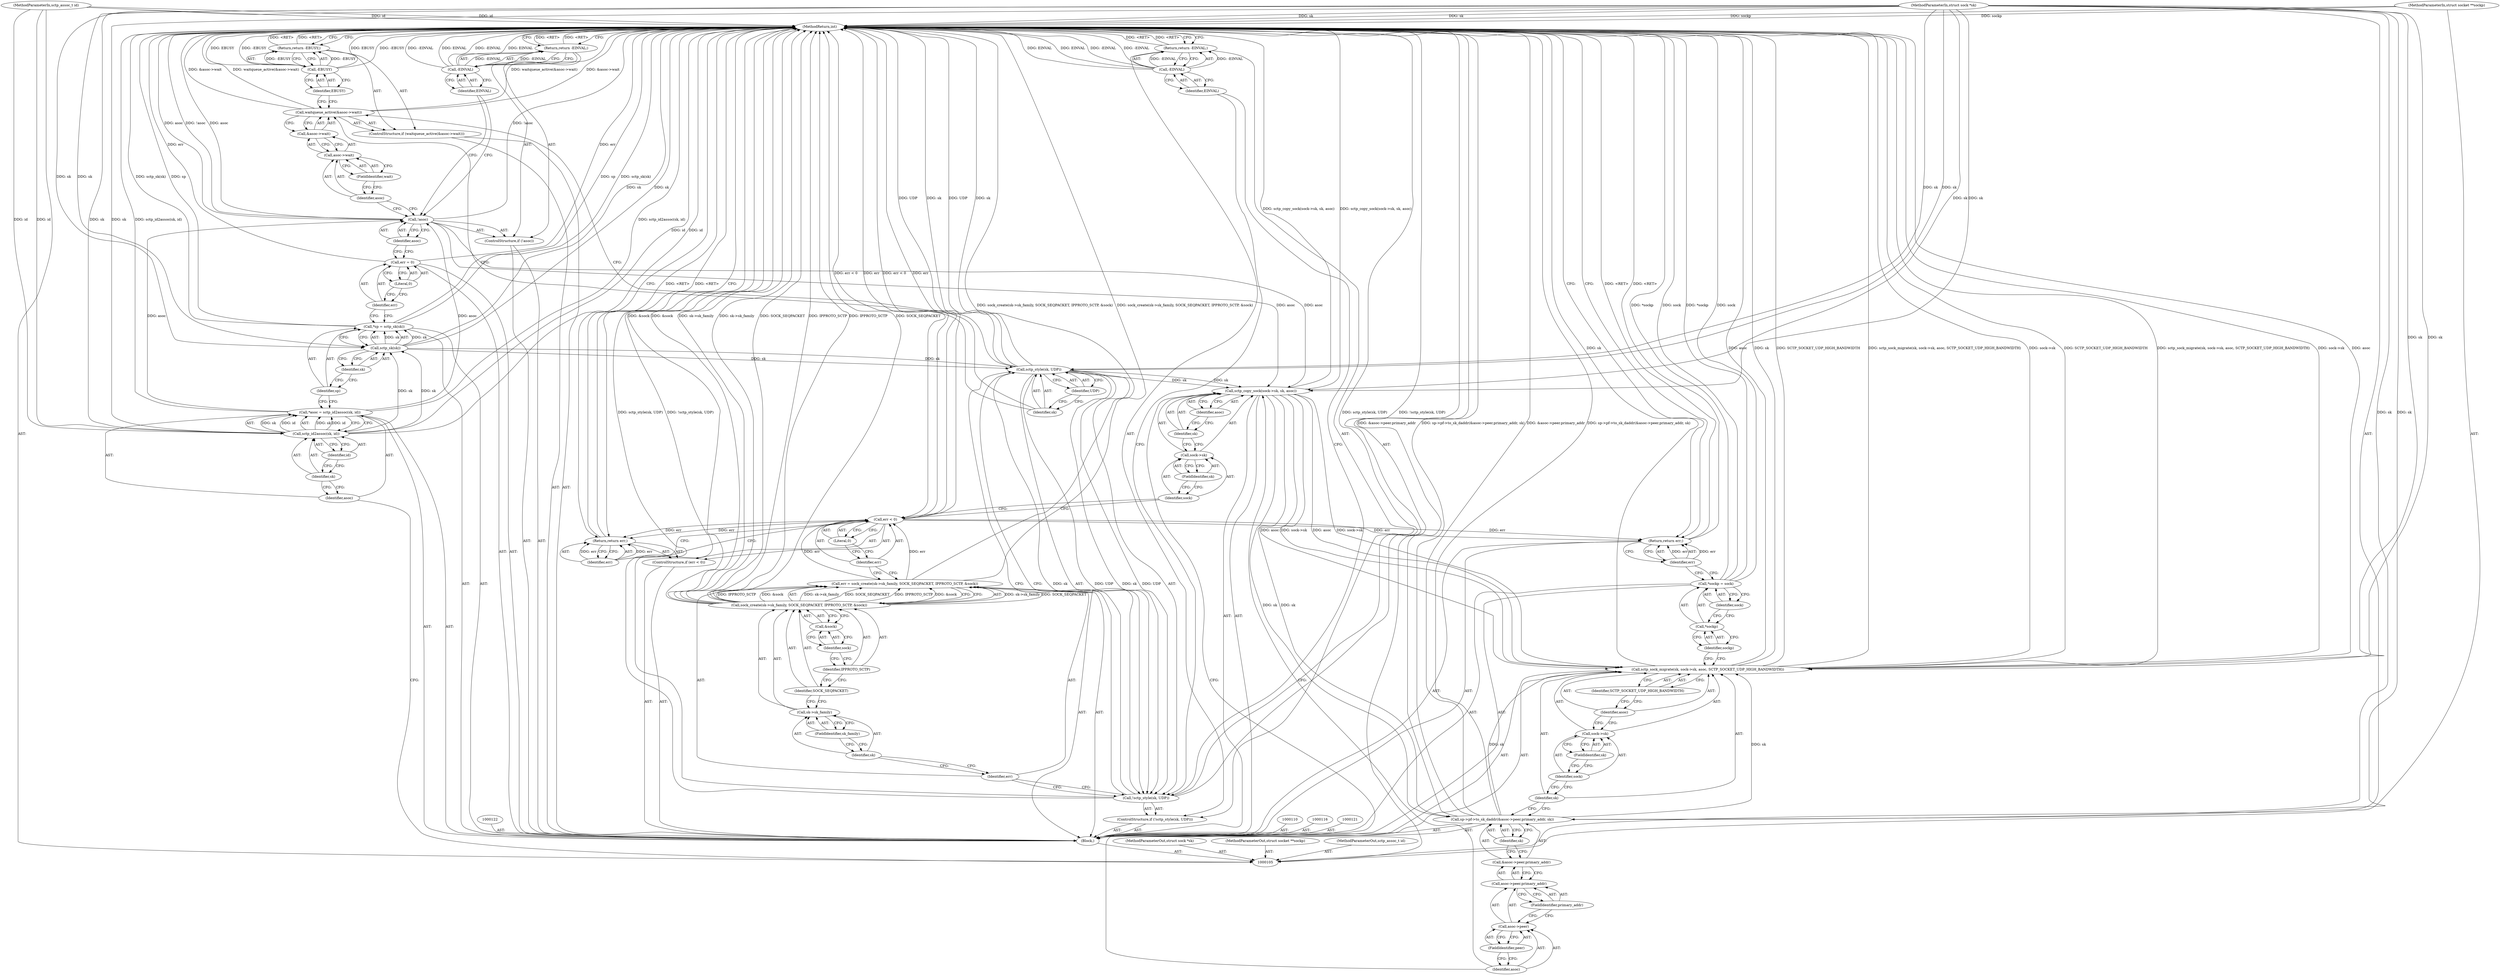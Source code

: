 digraph "0_linux_dfcb9f4f99f1e9a49e43398a7bfbf56927544af1" {
"1000192" [label="(MethodReturn,int)"];
"1000106" [label="(MethodParameterIn,struct sock *sk)"];
"1000282" [label="(MethodParameterOut,struct sock *sk)"];
"1000107" [label="(MethodParameterIn,sctp_assoc_t id)"];
"1000283" [label="(MethodParameterOut,sctp_assoc_t id)"];
"1000108" [label="(MethodParameterIn,struct socket **sockp)"];
"1000284" [label="(MethodParameterOut,struct socket **sockp)"];
"1000132" [label="(ControlStructure,if (waitqueue_active(&asoc->wait)))"];
"1000134" [label="(Call,&asoc->wait)"];
"1000135" [label="(Call,asoc->wait)"];
"1000136" [label="(Identifier,asoc)"];
"1000137" [label="(FieldIdentifier,wait)"];
"1000133" [label="(Call,waitqueue_active(&asoc->wait))"];
"1000140" [label="(Identifier,EBUSY)"];
"1000138" [label="(Return,return -EBUSY;)"];
"1000139" [label="(Call,-EBUSY)"];
"1000109" [label="(Block,)"];
"1000141" [label="(ControlStructure,if (!sctp_style(sk, UDP)))"];
"1000144" [label="(Identifier,sk)"];
"1000145" [label="(Identifier,UDP)"];
"1000142" [label="(Call,!sctp_style(sk, UDP))"];
"1000143" [label="(Call,sctp_style(sk, UDP))"];
"1000148" [label="(Identifier,EINVAL)"];
"1000146" [label="(Return,return -EINVAL;)"];
"1000147" [label="(Call,-EINVAL)"];
"1000149" [label="(Call,err = sock_create(sk->sk_family, SOCK_SEQPACKET, IPPROTO_SCTP, &sock))"];
"1000150" [label="(Identifier,err)"];
"1000152" [label="(Call,sk->sk_family)"];
"1000153" [label="(Identifier,sk)"];
"1000154" [label="(FieldIdentifier,sk_family)"];
"1000155" [label="(Identifier,SOCK_SEQPACKET)"];
"1000156" [label="(Identifier,IPPROTO_SCTP)"];
"1000157" [label="(Call,&sock)"];
"1000158" [label="(Identifier,sock)"];
"1000151" [label="(Call,sock_create(sk->sk_family, SOCK_SEQPACKET, IPPROTO_SCTP, &sock))"];
"1000159" [label="(ControlStructure,if (err < 0))"];
"1000162" [label="(Literal,0)"];
"1000160" [label="(Call,err < 0)"];
"1000161" [label="(Identifier,err)"];
"1000163" [label="(Return,return err;)"];
"1000164" [label="(Identifier,err)"];
"1000165" [label="(Call,sctp_copy_sock(sock->sk, sk, asoc))"];
"1000166" [label="(Call,sock->sk)"];
"1000167" [label="(Identifier,sock)"];
"1000168" [label="(FieldIdentifier,sk)"];
"1000169" [label="(Identifier,sk)"];
"1000170" [label="(Identifier,asoc)"];
"1000111" [label="(Call,*asoc = sctp_id2assoc(sk, id))"];
"1000112" [label="(Identifier,asoc)"];
"1000113" [label="(Call,sctp_id2assoc(sk, id))"];
"1000114" [label="(Identifier,sk)"];
"1000115" [label="(Identifier,id)"];
"1000171" [label="(Call,sp->pf->to_sk_daddr(&asoc->peer.primary_addr, sk))"];
"1000172" [label="(Call,&asoc->peer.primary_addr)"];
"1000173" [label="(Call,asoc->peer.primary_addr)"];
"1000174" [label="(Call,asoc->peer)"];
"1000175" [label="(Identifier,asoc)"];
"1000176" [label="(FieldIdentifier,peer)"];
"1000177" [label="(FieldIdentifier,primary_addr)"];
"1000178" [label="(Identifier,sk)"];
"1000179" [label="(Call,sctp_sock_migrate(sk, sock->sk, asoc, SCTP_SOCKET_UDP_HIGH_BANDWIDTH))"];
"1000180" [label="(Identifier,sk)"];
"1000181" [label="(Call,sock->sk)"];
"1000182" [label="(Identifier,sock)"];
"1000183" [label="(FieldIdentifier,sk)"];
"1000184" [label="(Identifier,asoc)"];
"1000185" [label="(Identifier,SCTP_SOCKET_UDP_HIGH_BANDWIDTH)"];
"1000117" [label="(Call,*sp = sctp_sk(sk))"];
"1000118" [label="(Identifier,sp)"];
"1000119" [label="(Call,sctp_sk(sk))"];
"1000120" [label="(Identifier,sk)"];
"1000186" [label="(Call,*sockp = sock)"];
"1000187" [label="(Call,*sockp)"];
"1000189" [label="(Identifier,sock)"];
"1000188" [label="(Identifier,sockp)"];
"1000190" [label="(Return,return err;)"];
"1000191" [label="(Identifier,err)"];
"1000125" [label="(Literal,0)"];
"1000123" [label="(Call,err = 0)"];
"1000124" [label="(Identifier,err)"];
"1000126" [label="(ControlStructure,if (!asoc))"];
"1000127" [label="(Call,!asoc)"];
"1000128" [label="(Identifier,asoc)"];
"1000130" [label="(Call,-EINVAL)"];
"1000131" [label="(Identifier,EINVAL)"];
"1000129" [label="(Return,return -EINVAL;)"];
"1000192" -> "1000105"  [label="AST: "];
"1000192" -> "1000129"  [label="CFG: "];
"1000192" -> "1000138"  [label="CFG: "];
"1000192" -> "1000146"  [label="CFG: "];
"1000192" -> "1000163"  [label="CFG: "];
"1000192" -> "1000190"  [label="CFG: "];
"1000146" -> "1000192"  [label="DDG: <RET>"];
"1000129" -> "1000192"  [label="DDG: <RET>"];
"1000138" -> "1000192"  [label="DDG: <RET>"];
"1000163" -> "1000192"  [label="DDG: <RET>"];
"1000108" -> "1000192"  [label="DDG: sockp"];
"1000179" -> "1000192"  [label="DDG: SCTP_SOCKET_UDP_HIGH_BANDWIDTH"];
"1000179" -> "1000192"  [label="DDG: sctp_sock_migrate(sk, sock->sk, asoc, SCTP_SOCKET_UDP_HIGH_BANDWIDTH)"];
"1000179" -> "1000192"  [label="DDG: sock->sk"];
"1000179" -> "1000192"  [label="DDG: asoc"];
"1000179" -> "1000192"  [label="DDG: sk"];
"1000151" -> "1000192"  [label="DDG: &sock"];
"1000151" -> "1000192"  [label="DDG: sk->sk_family"];
"1000151" -> "1000192"  [label="DDG: SOCK_SEQPACKET"];
"1000151" -> "1000192"  [label="DDG: IPPROTO_SCTP"];
"1000127" -> "1000192"  [label="DDG: !asoc"];
"1000127" -> "1000192"  [label="DDG: asoc"];
"1000117" -> "1000192"  [label="DDG: sp"];
"1000117" -> "1000192"  [label="DDG: sctp_sk(sk)"];
"1000133" -> "1000192"  [label="DDG: waitqueue_active(&asoc->wait)"];
"1000133" -> "1000192"  [label="DDG: &asoc->wait"];
"1000106" -> "1000192"  [label="DDG: sk"];
"1000130" -> "1000192"  [label="DDG: -EINVAL"];
"1000130" -> "1000192"  [label="DDG: EINVAL"];
"1000171" -> "1000192"  [label="DDG: &asoc->peer.primary_addr"];
"1000171" -> "1000192"  [label="DDG: sp->pf->to_sk_daddr(&asoc->peer.primary_addr, sk)"];
"1000186" -> "1000192"  [label="DDG: *sockp"];
"1000186" -> "1000192"  [label="DDG: sock"];
"1000142" -> "1000192"  [label="DDG: !sctp_style(sk, UDP)"];
"1000142" -> "1000192"  [label="DDG: sctp_style(sk, UDP)"];
"1000107" -> "1000192"  [label="DDG: id"];
"1000149" -> "1000192"  [label="DDG: sock_create(sk->sk_family, SOCK_SEQPACKET, IPPROTO_SCTP, &sock)"];
"1000160" -> "1000192"  [label="DDG: err < 0"];
"1000160" -> "1000192"  [label="DDG: err"];
"1000139" -> "1000192"  [label="DDG: -EBUSY"];
"1000139" -> "1000192"  [label="DDG: EBUSY"];
"1000143" -> "1000192"  [label="DDG: sk"];
"1000143" -> "1000192"  [label="DDG: UDP"];
"1000113" -> "1000192"  [label="DDG: id"];
"1000147" -> "1000192"  [label="DDG: EINVAL"];
"1000147" -> "1000192"  [label="DDG: -EINVAL"];
"1000111" -> "1000192"  [label="DDG: sctp_id2assoc(sk, id)"];
"1000119" -> "1000192"  [label="DDG: sk"];
"1000123" -> "1000192"  [label="DDG: err"];
"1000165" -> "1000192"  [label="DDG: sctp_copy_sock(sock->sk, sk, asoc)"];
"1000190" -> "1000192"  [label="DDG: <RET>"];
"1000106" -> "1000105"  [label="AST: "];
"1000106" -> "1000192"  [label="DDG: sk"];
"1000106" -> "1000113"  [label="DDG: sk"];
"1000106" -> "1000119"  [label="DDG: sk"];
"1000106" -> "1000143"  [label="DDG: sk"];
"1000106" -> "1000165"  [label="DDG: sk"];
"1000106" -> "1000171"  [label="DDG: sk"];
"1000106" -> "1000179"  [label="DDG: sk"];
"1000282" -> "1000105"  [label="AST: "];
"1000107" -> "1000105"  [label="AST: "];
"1000107" -> "1000192"  [label="DDG: id"];
"1000107" -> "1000113"  [label="DDG: id"];
"1000283" -> "1000105"  [label="AST: "];
"1000108" -> "1000105"  [label="AST: "];
"1000108" -> "1000192"  [label="DDG: sockp"];
"1000284" -> "1000105"  [label="AST: "];
"1000132" -> "1000109"  [label="AST: "];
"1000133" -> "1000132"  [label="AST: "];
"1000138" -> "1000132"  [label="AST: "];
"1000134" -> "1000133"  [label="AST: "];
"1000134" -> "1000135"  [label="CFG: "];
"1000135" -> "1000134"  [label="AST: "];
"1000133" -> "1000134"  [label="CFG: "];
"1000135" -> "1000134"  [label="AST: "];
"1000135" -> "1000137"  [label="CFG: "];
"1000136" -> "1000135"  [label="AST: "];
"1000137" -> "1000135"  [label="AST: "];
"1000134" -> "1000135"  [label="CFG: "];
"1000136" -> "1000135"  [label="AST: "];
"1000136" -> "1000127"  [label="CFG: "];
"1000137" -> "1000136"  [label="CFG: "];
"1000137" -> "1000135"  [label="AST: "];
"1000137" -> "1000136"  [label="CFG: "];
"1000135" -> "1000137"  [label="CFG: "];
"1000133" -> "1000132"  [label="AST: "];
"1000133" -> "1000134"  [label="CFG: "];
"1000134" -> "1000133"  [label="AST: "];
"1000140" -> "1000133"  [label="CFG: "];
"1000144" -> "1000133"  [label="CFG: "];
"1000133" -> "1000192"  [label="DDG: waitqueue_active(&asoc->wait)"];
"1000133" -> "1000192"  [label="DDG: &asoc->wait"];
"1000140" -> "1000139"  [label="AST: "];
"1000140" -> "1000133"  [label="CFG: "];
"1000139" -> "1000140"  [label="CFG: "];
"1000138" -> "1000132"  [label="AST: "];
"1000138" -> "1000139"  [label="CFG: "];
"1000139" -> "1000138"  [label="AST: "];
"1000192" -> "1000138"  [label="CFG: "];
"1000138" -> "1000192"  [label="DDG: <RET>"];
"1000139" -> "1000138"  [label="DDG: -EBUSY"];
"1000139" -> "1000138"  [label="AST: "];
"1000139" -> "1000140"  [label="CFG: "];
"1000140" -> "1000139"  [label="AST: "];
"1000138" -> "1000139"  [label="CFG: "];
"1000139" -> "1000192"  [label="DDG: -EBUSY"];
"1000139" -> "1000192"  [label="DDG: EBUSY"];
"1000139" -> "1000138"  [label="DDG: -EBUSY"];
"1000109" -> "1000105"  [label="AST: "];
"1000110" -> "1000109"  [label="AST: "];
"1000111" -> "1000109"  [label="AST: "];
"1000116" -> "1000109"  [label="AST: "];
"1000117" -> "1000109"  [label="AST: "];
"1000121" -> "1000109"  [label="AST: "];
"1000122" -> "1000109"  [label="AST: "];
"1000123" -> "1000109"  [label="AST: "];
"1000126" -> "1000109"  [label="AST: "];
"1000132" -> "1000109"  [label="AST: "];
"1000141" -> "1000109"  [label="AST: "];
"1000149" -> "1000109"  [label="AST: "];
"1000159" -> "1000109"  [label="AST: "];
"1000165" -> "1000109"  [label="AST: "];
"1000171" -> "1000109"  [label="AST: "];
"1000179" -> "1000109"  [label="AST: "];
"1000186" -> "1000109"  [label="AST: "];
"1000190" -> "1000109"  [label="AST: "];
"1000141" -> "1000109"  [label="AST: "];
"1000142" -> "1000141"  [label="AST: "];
"1000146" -> "1000141"  [label="AST: "];
"1000144" -> "1000143"  [label="AST: "];
"1000144" -> "1000133"  [label="CFG: "];
"1000145" -> "1000144"  [label="CFG: "];
"1000145" -> "1000143"  [label="AST: "];
"1000145" -> "1000144"  [label="CFG: "];
"1000143" -> "1000145"  [label="CFG: "];
"1000142" -> "1000141"  [label="AST: "];
"1000142" -> "1000143"  [label="CFG: "];
"1000143" -> "1000142"  [label="AST: "];
"1000148" -> "1000142"  [label="CFG: "];
"1000150" -> "1000142"  [label="CFG: "];
"1000142" -> "1000192"  [label="DDG: !sctp_style(sk, UDP)"];
"1000142" -> "1000192"  [label="DDG: sctp_style(sk, UDP)"];
"1000143" -> "1000142"  [label="DDG: sk"];
"1000143" -> "1000142"  [label="DDG: UDP"];
"1000143" -> "1000142"  [label="AST: "];
"1000143" -> "1000145"  [label="CFG: "];
"1000144" -> "1000143"  [label="AST: "];
"1000145" -> "1000143"  [label="AST: "];
"1000142" -> "1000143"  [label="CFG: "];
"1000143" -> "1000192"  [label="DDG: sk"];
"1000143" -> "1000192"  [label="DDG: UDP"];
"1000143" -> "1000142"  [label="DDG: sk"];
"1000143" -> "1000142"  [label="DDG: UDP"];
"1000119" -> "1000143"  [label="DDG: sk"];
"1000106" -> "1000143"  [label="DDG: sk"];
"1000143" -> "1000165"  [label="DDG: sk"];
"1000148" -> "1000147"  [label="AST: "];
"1000148" -> "1000142"  [label="CFG: "];
"1000147" -> "1000148"  [label="CFG: "];
"1000146" -> "1000141"  [label="AST: "];
"1000146" -> "1000147"  [label="CFG: "];
"1000147" -> "1000146"  [label="AST: "];
"1000192" -> "1000146"  [label="CFG: "];
"1000146" -> "1000192"  [label="DDG: <RET>"];
"1000147" -> "1000146"  [label="DDG: -EINVAL"];
"1000147" -> "1000146"  [label="AST: "];
"1000147" -> "1000148"  [label="CFG: "];
"1000148" -> "1000147"  [label="AST: "];
"1000146" -> "1000147"  [label="CFG: "];
"1000147" -> "1000192"  [label="DDG: EINVAL"];
"1000147" -> "1000192"  [label="DDG: -EINVAL"];
"1000147" -> "1000146"  [label="DDG: -EINVAL"];
"1000149" -> "1000109"  [label="AST: "];
"1000149" -> "1000151"  [label="CFG: "];
"1000150" -> "1000149"  [label="AST: "];
"1000151" -> "1000149"  [label="AST: "];
"1000161" -> "1000149"  [label="CFG: "];
"1000149" -> "1000192"  [label="DDG: sock_create(sk->sk_family, SOCK_SEQPACKET, IPPROTO_SCTP, &sock)"];
"1000151" -> "1000149"  [label="DDG: sk->sk_family"];
"1000151" -> "1000149"  [label="DDG: SOCK_SEQPACKET"];
"1000151" -> "1000149"  [label="DDG: IPPROTO_SCTP"];
"1000151" -> "1000149"  [label="DDG: &sock"];
"1000149" -> "1000160"  [label="DDG: err"];
"1000150" -> "1000149"  [label="AST: "];
"1000150" -> "1000142"  [label="CFG: "];
"1000153" -> "1000150"  [label="CFG: "];
"1000152" -> "1000151"  [label="AST: "];
"1000152" -> "1000154"  [label="CFG: "];
"1000153" -> "1000152"  [label="AST: "];
"1000154" -> "1000152"  [label="AST: "];
"1000155" -> "1000152"  [label="CFG: "];
"1000153" -> "1000152"  [label="AST: "];
"1000153" -> "1000150"  [label="CFG: "];
"1000154" -> "1000153"  [label="CFG: "];
"1000154" -> "1000152"  [label="AST: "];
"1000154" -> "1000153"  [label="CFG: "];
"1000152" -> "1000154"  [label="CFG: "];
"1000155" -> "1000151"  [label="AST: "];
"1000155" -> "1000152"  [label="CFG: "];
"1000156" -> "1000155"  [label="CFG: "];
"1000156" -> "1000151"  [label="AST: "];
"1000156" -> "1000155"  [label="CFG: "];
"1000158" -> "1000156"  [label="CFG: "];
"1000157" -> "1000151"  [label="AST: "];
"1000157" -> "1000158"  [label="CFG: "];
"1000158" -> "1000157"  [label="AST: "];
"1000151" -> "1000157"  [label="CFG: "];
"1000158" -> "1000157"  [label="AST: "];
"1000158" -> "1000156"  [label="CFG: "];
"1000157" -> "1000158"  [label="CFG: "];
"1000151" -> "1000149"  [label="AST: "];
"1000151" -> "1000157"  [label="CFG: "];
"1000152" -> "1000151"  [label="AST: "];
"1000155" -> "1000151"  [label="AST: "];
"1000156" -> "1000151"  [label="AST: "];
"1000157" -> "1000151"  [label="AST: "];
"1000149" -> "1000151"  [label="CFG: "];
"1000151" -> "1000192"  [label="DDG: &sock"];
"1000151" -> "1000192"  [label="DDG: sk->sk_family"];
"1000151" -> "1000192"  [label="DDG: SOCK_SEQPACKET"];
"1000151" -> "1000192"  [label="DDG: IPPROTO_SCTP"];
"1000151" -> "1000149"  [label="DDG: sk->sk_family"];
"1000151" -> "1000149"  [label="DDG: SOCK_SEQPACKET"];
"1000151" -> "1000149"  [label="DDG: IPPROTO_SCTP"];
"1000151" -> "1000149"  [label="DDG: &sock"];
"1000159" -> "1000109"  [label="AST: "];
"1000160" -> "1000159"  [label="AST: "];
"1000163" -> "1000159"  [label="AST: "];
"1000162" -> "1000160"  [label="AST: "];
"1000162" -> "1000161"  [label="CFG: "];
"1000160" -> "1000162"  [label="CFG: "];
"1000160" -> "1000159"  [label="AST: "];
"1000160" -> "1000162"  [label="CFG: "];
"1000161" -> "1000160"  [label="AST: "];
"1000162" -> "1000160"  [label="AST: "];
"1000164" -> "1000160"  [label="CFG: "];
"1000167" -> "1000160"  [label="CFG: "];
"1000160" -> "1000192"  [label="DDG: err < 0"];
"1000160" -> "1000192"  [label="DDG: err"];
"1000149" -> "1000160"  [label="DDG: err"];
"1000160" -> "1000163"  [label="DDG: err"];
"1000160" -> "1000190"  [label="DDG: err"];
"1000161" -> "1000160"  [label="AST: "];
"1000161" -> "1000149"  [label="CFG: "];
"1000162" -> "1000161"  [label="CFG: "];
"1000163" -> "1000159"  [label="AST: "];
"1000163" -> "1000164"  [label="CFG: "];
"1000164" -> "1000163"  [label="AST: "];
"1000192" -> "1000163"  [label="CFG: "];
"1000163" -> "1000192"  [label="DDG: <RET>"];
"1000164" -> "1000163"  [label="DDG: err"];
"1000160" -> "1000163"  [label="DDG: err"];
"1000164" -> "1000163"  [label="AST: "];
"1000164" -> "1000160"  [label="CFG: "];
"1000163" -> "1000164"  [label="CFG: "];
"1000164" -> "1000163"  [label="DDG: err"];
"1000165" -> "1000109"  [label="AST: "];
"1000165" -> "1000170"  [label="CFG: "];
"1000166" -> "1000165"  [label="AST: "];
"1000169" -> "1000165"  [label="AST: "];
"1000170" -> "1000165"  [label="AST: "];
"1000175" -> "1000165"  [label="CFG: "];
"1000165" -> "1000192"  [label="DDG: sctp_copy_sock(sock->sk, sk, asoc)"];
"1000143" -> "1000165"  [label="DDG: sk"];
"1000106" -> "1000165"  [label="DDG: sk"];
"1000127" -> "1000165"  [label="DDG: asoc"];
"1000165" -> "1000171"  [label="DDG: sk"];
"1000165" -> "1000179"  [label="DDG: sock->sk"];
"1000165" -> "1000179"  [label="DDG: asoc"];
"1000166" -> "1000165"  [label="AST: "];
"1000166" -> "1000168"  [label="CFG: "];
"1000167" -> "1000166"  [label="AST: "];
"1000168" -> "1000166"  [label="AST: "];
"1000169" -> "1000166"  [label="CFG: "];
"1000167" -> "1000166"  [label="AST: "];
"1000167" -> "1000160"  [label="CFG: "];
"1000168" -> "1000167"  [label="CFG: "];
"1000168" -> "1000166"  [label="AST: "];
"1000168" -> "1000167"  [label="CFG: "];
"1000166" -> "1000168"  [label="CFG: "];
"1000169" -> "1000165"  [label="AST: "];
"1000169" -> "1000166"  [label="CFG: "];
"1000170" -> "1000169"  [label="CFG: "];
"1000170" -> "1000165"  [label="AST: "];
"1000170" -> "1000169"  [label="CFG: "];
"1000165" -> "1000170"  [label="CFG: "];
"1000111" -> "1000109"  [label="AST: "];
"1000111" -> "1000113"  [label="CFG: "];
"1000112" -> "1000111"  [label="AST: "];
"1000113" -> "1000111"  [label="AST: "];
"1000118" -> "1000111"  [label="CFG: "];
"1000111" -> "1000192"  [label="DDG: sctp_id2assoc(sk, id)"];
"1000113" -> "1000111"  [label="DDG: sk"];
"1000113" -> "1000111"  [label="DDG: id"];
"1000111" -> "1000127"  [label="DDG: asoc"];
"1000112" -> "1000111"  [label="AST: "];
"1000112" -> "1000105"  [label="CFG: "];
"1000114" -> "1000112"  [label="CFG: "];
"1000113" -> "1000111"  [label="AST: "];
"1000113" -> "1000115"  [label="CFG: "];
"1000114" -> "1000113"  [label="AST: "];
"1000115" -> "1000113"  [label="AST: "];
"1000111" -> "1000113"  [label="CFG: "];
"1000113" -> "1000192"  [label="DDG: id"];
"1000113" -> "1000111"  [label="DDG: sk"];
"1000113" -> "1000111"  [label="DDG: id"];
"1000106" -> "1000113"  [label="DDG: sk"];
"1000107" -> "1000113"  [label="DDG: id"];
"1000113" -> "1000119"  [label="DDG: sk"];
"1000114" -> "1000113"  [label="AST: "];
"1000114" -> "1000112"  [label="CFG: "];
"1000115" -> "1000114"  [label="CFG: "];
"1000115" -> "1000113"  [label="AST: "];
"1000115" -> "1000114"  [label="CFG: "];
"1000113" -> "1000115"  [label="CFG: "];
"1000171" -> "1000109"  [label="AST: "];
"1000171" -> "1000178"  [label="CFG: "];
"1000172" -> "1000171"  [label="AST: "];
"1000178" -> "1000171"  [label="AST: "];
"1000180" -> "1000171"  [label="CFG: "];
"1000171" -> "1000192"  [label="DDG: &asoc->peer.primary_addr"];
"1000171" -> "1000192"  [label="DDG: sp->pf->to_sk_daddr(&asoc->peer.primary_addr, sk)"];
"1000165" -> "1000171"  [label="DDG: sk"];
"1000106" -> "1000171"  [label="DDG: sk"];
"1000171" -> "1000179"  [label="DDG: sk"];
"1000172" -> "1000171"  [label="AST: "];
"1000172" -> "1000173"  [label="CFG: "];
"1000173" -> "1000172"  [label="AST: "];
"1000178" -> "1000172"  [label="CFG: "];
"1000173" -> "1000172"  [label="AST: "];
"1000173" -> "1000177"  [label="CFG: "];
"1000174" -> "1000173"  [label="AST: "];
"1000177" -> "1000173"  [label="AST: "];
"1000172" -> "1000173"  [label="CFG: "];
"1000174" -> "1000173"  [label="AST: "];
"1000174" -> "1000176"  [label="CFG: "];
"1000175" -> "1000174"  [label="AST: "];
"1000176" -> "1000174"  [label="AST: "];
"1000177" -> "1000174"  [label="CFG: "];
"1000175" -> "1000174"  [label="AST: "];
"1000175" -> "1000165"  [label="CFG: "];
"1000176" -> "1000175"  [label="CFG: "];
"1000176" -> "1000174"  [label="AST: "];
"1000176" -> "1000175"  [label="CFG: "];
"1000174" -> "1000176"  [label="CFG: "];
"1000177" -> "1000173"  [label="AST: "];
"1000177" -> "1000174"  [label="CFG: "];
"1000173" -> "1000177"  [label="CFG: "];
"1000178" -> "1000171"  [label="AST: "];
"1000178" -> "1000172"  [label="CFG: "];
"1000171" -> "1000178"  [label="CFG: "];
"1000179" -> "1000109"  [label="AST: "];
"1000179" -> "1000185"  [label="CFG: "];
"1000180" -> "1000179"  [label="AST: "];
"1000181" -> "1000179"  [label="AST: "];
"1000184" -> "1000179"  [label="AST: "];
"1000185" -> "1000179"  [label="AST: "];
"1000188" -> "1000179"  [label="CFG: "];
"1000179" -> "1000192"  [label="DDG: SCTP_SOCKET_UDP_HIGH_BANDWIDTH"];
"1000179" -> "1000192"  [label="DDG: sctp_sock_migrate(sk, sock->sk, asoc, SCTP_SOCKET_UDP_HIGH_BANDWIDTH)"];
"1000179" -> "1000192"  [label="DDG: sock->sk"];
"1000179" -> "1000192"  [label="DDG: asoc"];
"1000179" -> "1000192"  [label="DDG: sk"];
"1000171" -> "1000179"  [label="DDG: sk"];
"1000106" -> "1000179"  [label="DDG: sk"];
"1000165" -> "1000179"  [label="DDG: sock->sk"];
"1000165" -> "1000179"  [label="DDG: asoc"];
"1000180" -> "1000179"  [label="AST: "];
"1000180" -> "1000171"  [label="CFG: "];
"1000182" -> "1000180"  [label="CFG: "];
"1000181" -> "1000179"  [label="AST: "];
"1000181" -> "1000183"  [label="CFG: "];
"1000182" -> "1000181"  [label="AST: "];
"1000183" -> "1000181"  [label="AST: "];
"1000184" -> "1000181"  [label="CFG: "];
"1000182" -> "1000181"  [label="AST: "];
"1000182" -> "1000180"  [label="CFG: "];
"1000183" -> "1000182"  [label="CFG: "];
"1000183" -> "1000181"  [label="AST: "];
"1000183" -> "1000182"  [label="CFG: "];
"1000181" -> "1000183"  [label="CFG: "];
"1000184" -> "1000179"  [label="AST: "];
"1000184" -> "1000181"  [label="CFG: "];
"1000185" -> "1000184"  [label="CFG: "];
"1000185" -> "1000179"  [label="AST: "];
"1000185" -> "1000184"  [label="CFG: "];
"1000179" -> "1000185"  [label="CFG: "];
"1000117" -> "1000109"  [label="AST: "];
"1000117" -> "1000119"  [label="CFG: "];
"1000118" -> "1000117"  [label="AST: "];
"1000119" -> "1000117"  [label="AST: "];
"1000124" -> "1000117"  [label="CFG: "];
"1000117" -> "1000192"  [label="DDG: sp"];
"1000117" -> "1000192"  [label="DDG: sctp_sk(sk)"];
"1000119" -> "1000117"  [label="DDG: sk"];
"1000118" -> "1000117"  [label="AST: "];
"1000118" -> "1000111"  [label="CFG: "];
"1000120" -> "1000118"  [label="CFG: "];
"1000119" -> "1000117"  [label="AST: "];
"1000119" -> "1000120"  [label="CFG: "];
"1000120" -> "1000119"  [label="AST: "];
"1000117" -> "1000119"  [label="CFG: "];
"1000119" -> "1000192"  [label="DDG: sk"];
"1000119" -> "1000117"  [label="DDG: sk"];
"1000113" -> "1000119"  [label="DDG: sk"];
"1000106" -> "1000119"  [label="DDG: sk"];
"1000119" -> "1000143"  [label="DDG: sk"];
"1000120" -> "1000119"  [label="AST: "];
"1000120" -> "1000118"  [label="CFG: "];
"1000119" -> "1000120"  [label="CFG: "];
"1000186" -> "1000109"  [label="AST: "];
"1000186" -> "1000189"  [label="CFG: "];
"1000187" -> "1000186"  [label="AST: "];
"1000189" -> "1000186"  [label="AST: "];
"1000191" -> "1000186"  [label="CFG: "];
"1000186" -> "1000192"  [label="DDG: *sockp"];
"1000186" -> "1000192"  [label="DDG: sock"];
"1000187" -> "1000186"  [label="AST: "];
"1000187" -> "1000188"  [label="CFG: "];
"1000188" -> "1000187"  [label="AST: "];
"1000189" -> "1000187"  [label="CFG: "];
"1000189" -> "1000186"  [label="AST: "];
"1000189" -> "1000187"  [label="CFG: "];
"1000186" -> "1000189"  [label="CFG: "];
"1000188" -> "1000187"  [label="AST: "];
"1000188" -> "1000179"  [label="CFG: "];
"1000187" -> "1000188"  [label="CFG: "];
"1000190" -> "1000109"  [label="AST: "];
"1000190" -> "1000191"  [label="CFG: "];
"1000191" -> "1000190"  [label="AST: "];
"1000192" -> "1000190"  [label="CFG: "];
"1000190" -> "1000192"  [label="DDG: <RET>"];
"1000191" -> "1000190"  [label="DDG: err"];
"1000160" -> "1000190"  [label="DDG: err"];
"1000191" -> "1000190"  [label="AST: "];
"1000191" -> "1000186"  [label="CFG: "];
"1000190" -> "1000191"  [label="CFG: "];
"1000191" -> "1000190"  [label="DDG: err"];
"1000125" -> "1000123"  [label="AST: "];
"1000125" -> "1000124"  [label="CFG: "];
"1000123" -> "1000125"  [label="CFG: "];
"1000123" -> "1000109"  [label="AST: "];
"1000123" -> "1000125"  [label="CFG: "];
"1000124" -> "1000123"  [label="AST: "];
"1000125" -> "1000123"  [label="AST: "];
"1000128" -> "1000123"  [label="CFG: "];
"1000123" -> "1000192"  [label="DDG: err"];
"1000124" -> "1000123"  [label="AST: "];
"1000124" -> "1000117"  [label="CFG: "];
"1000125" -> "1000124"  [label="CFG: "];
"1000126" -> "1000109"  [label="AST: "];
"1000127" -> "1000126"  [label="AST: "];
"1000129" -> "1000126"  [label="AST: "];
"1000127" -> "1000126"  [label="AST: "];
"1000127" -> "1000128"  [label="CFG: "];
"1000128" -> "1000127"  [label="AST: "];
"1000131" -> "1000127"  [label="CFG: "];
"1000136" -> "1000127"  [label="CFG: "];
"1000127" -> "1000192"  [label="DDG: !asoc"];
"1000127" -> "1000192"  [label="DDG: asoc"];
"1000111" -> "1000127"  [label="DDG: asoc"];
"1000127" -> "1000165"  [label="DDG: asoc"];
"1000128" -> "1000127"  [label="AST: "];
"1000128" -> "1000123"  [label="CFG: "];
"1000127" -> "1000128"  [label="CFG: "];
"1000130" -> "1000129"  [label="AST: "];
"1000130" -> "1000131"  [label="CFG: "];
"1000131" -> "1000130"  [label="AST: "];
"1000129" -> "1000130"  [label="CFG: "];
"1000130" -> "1000192"  [label="DDG: -EINVAL"];
"1000130" -> "1000192"  [label="DDG: EINVAL"];
"1000130" -> "1000129"  [label="DDG: -EINVAL"];
"1000131" -> "1000130"  [label="AST: "];
"1000131" -> "1000127"  [label="CFG: "];
"1000130" -> "1000131"  [label="CFG: "];
"1000129" -> "1000126"  [label="AST: "];
"1000129" -> "1000130"  [label="CFG: "];
"1000130" -> "1000129"  [label="AST: "];
"1000192" -> "1000129"  [label="CFG: "];
"1000129" -> "1000192"  [label="DDG: <RET>"];
"1000130" -> "1000129"  [label="DDG: -EINVAL"];
}
